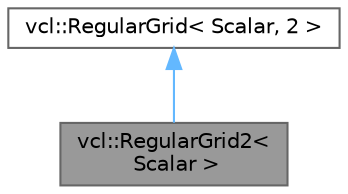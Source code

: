 digraph "vcl::RegularGrid2&lt; Scalar &gt;"
{
 // LATEX_PDF_SIZE
  bgcolor="transparent";
  edge [fontname=Helvetica,fontsize=10,labelfontname=Helvetica,labelfontsize=10];
  node [fontname=Helvetica,fontsize=10,shape=box,height=0.2,width=0.4];
  Node1 [label="vcl::RegularGrid2\<\l Scalar \>",height=0.2,width=0.4,color="gray40", fillcolor="grey60", style="filled", fontcolor="black",tooltip=" "];
  Node2 -> Node1 [dir="back",color="steelblue1",style="solid"];
  Node2 [label="vcl::RegularGrid\< Scalar, 2 \>",height=0.2,width=0.4,color="gray40", fillcolor="white", style="filled",URL="$classvcl_1_1RegularGrid.html",tooltip=" "];
}
